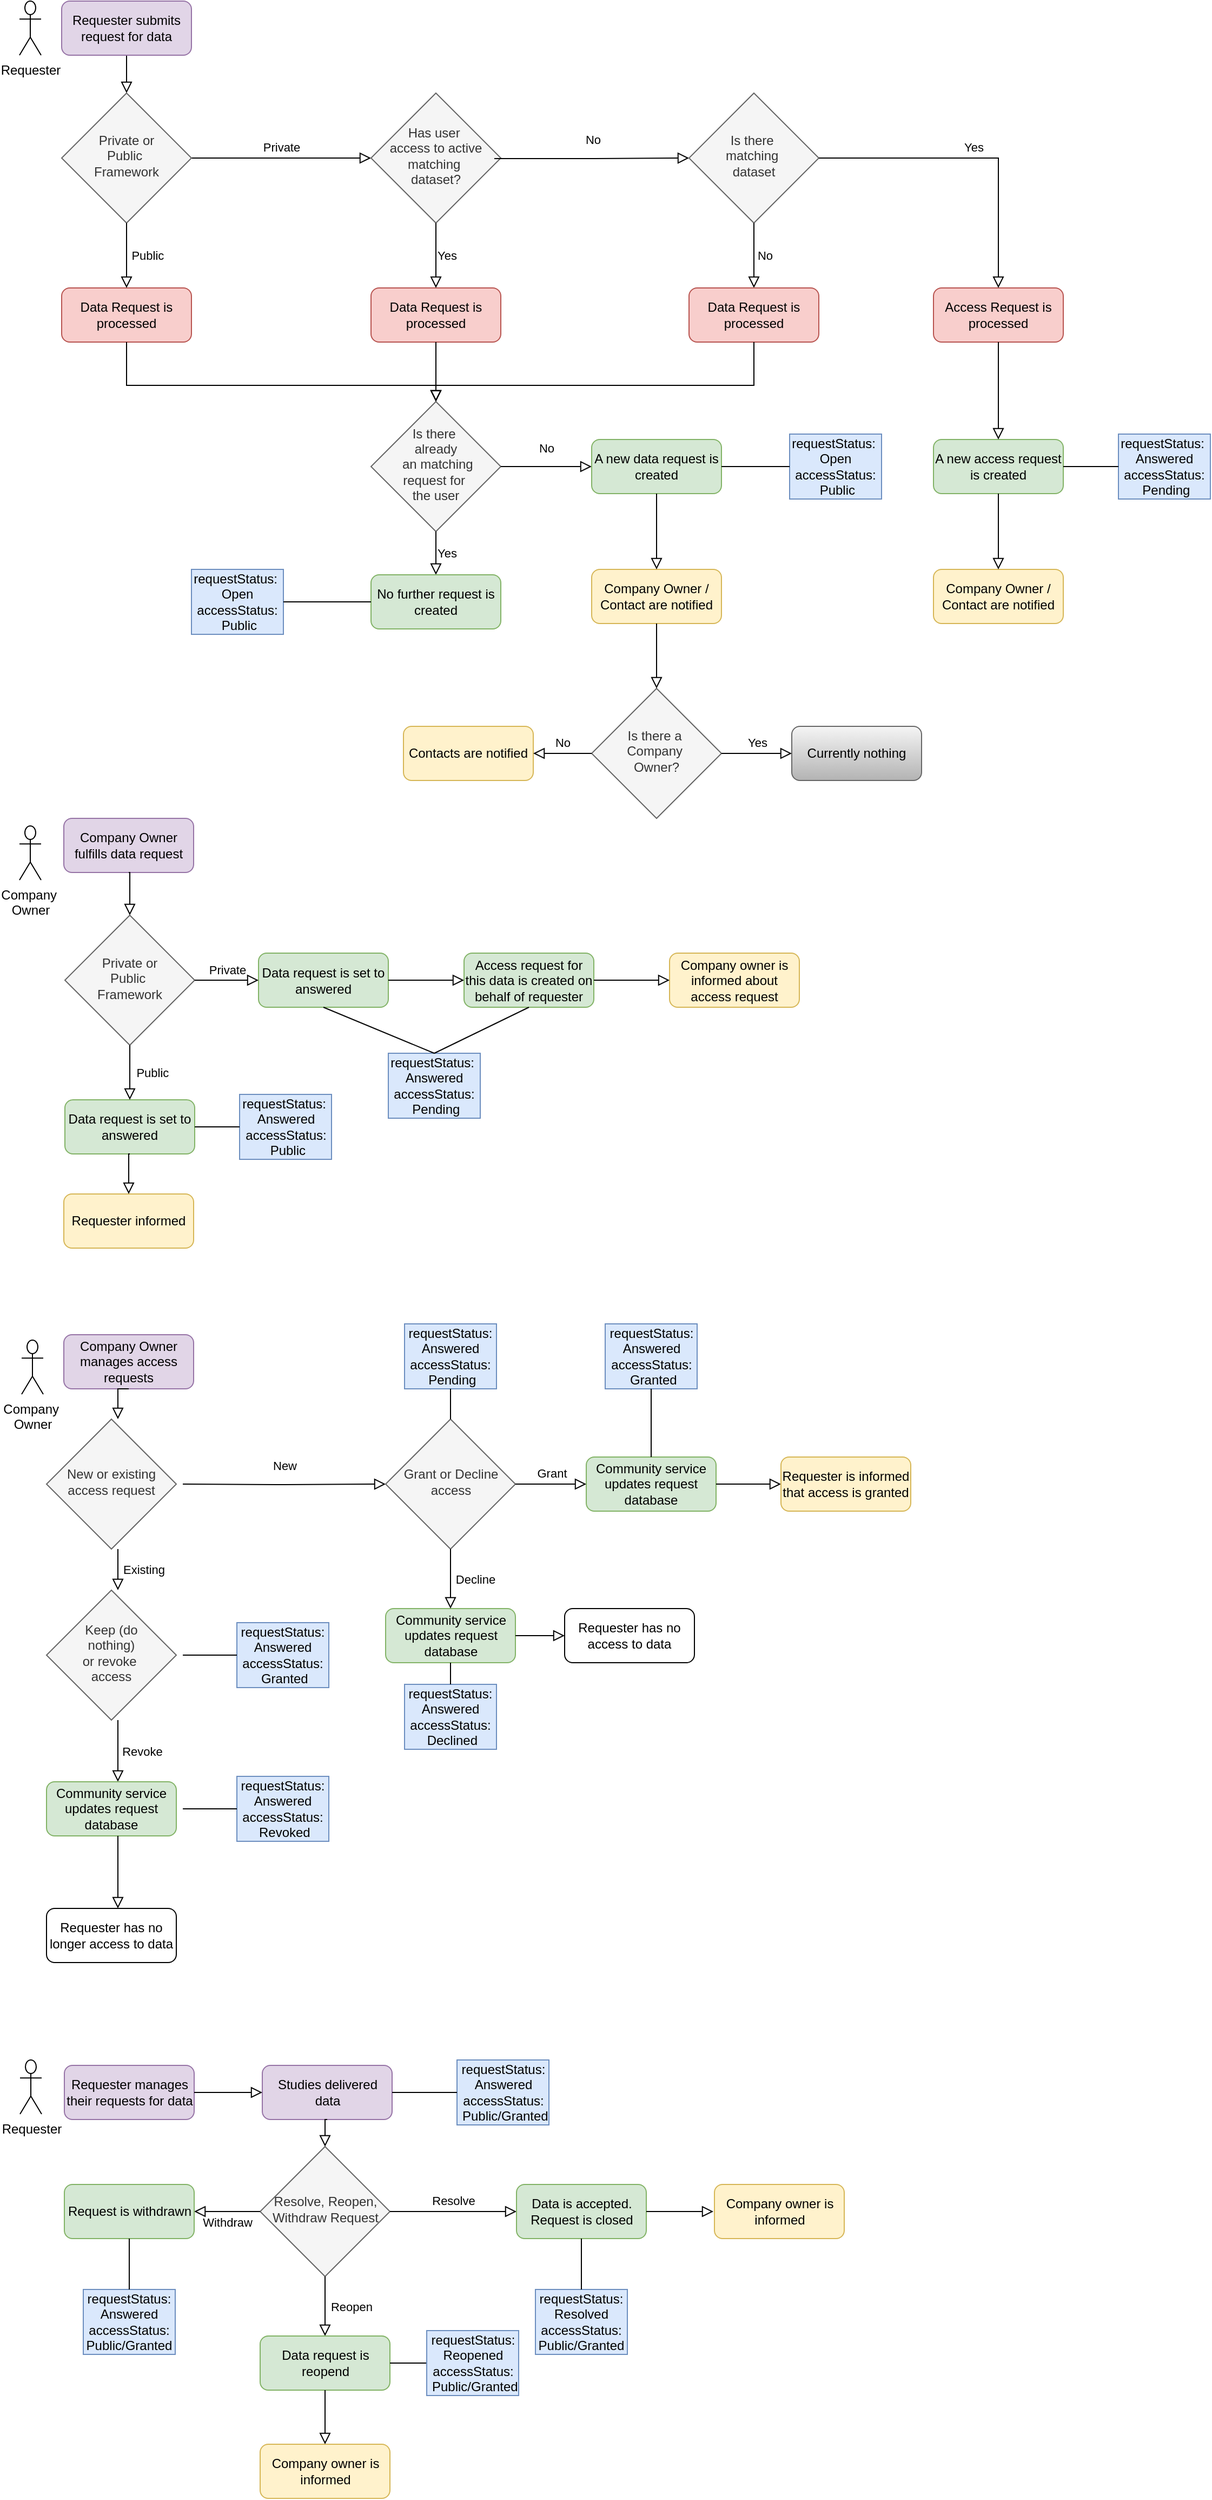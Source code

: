 <mxfile version="24.7.5">
  <diagram name="Page-1" id="csTEz5FO5PTaqLaOLQge">
    <mxGraphModel dx="1434" dy="878" grid="1" gridSize="10" guides="1" tooltips="1" connect="1" arrows="1" fold="1" page="1" pageScale="1" pageWidth="3300" pageHeight="2339" math="0" shadow="0">
      <root>
        <mxCell id="0" />
        <mxCell id="1" parent="0" />
        <mxCell id="vJwI65DWujs8xviBbyIF-1" value="Requester" style="shape=umlActor;verticalLabelPosition=bottom;verticalAlign=top;html=1;outlineConnect=0;" parent="1" vertex="1">
          <mxGeometry x="40" y="8" width="20" height="50" as="geometry" />
        </mxCell>
        <mxCell id="vJwI65DWujs8xviBbyIF-2" value="" style="rounded=0;html=1;jettySize=auto;orthogonalLoop=1;fontSize=11;endArrow=block;endFill=0;endSize=8;strokeWidth=1;shadow=0;labelBackgroundColor=none;edgeStyle=orthogonalEdgeStyle;" parent="1" source="vJwI65DWujs8xviBbyIF-3" target="vJwI65DWujs8xviBbyIF-5" edge="1">
          <mxGeometry relative="1" as="geometry" />
        </mxCell>
        <mxCell id="vJwI65DWujs8xviBbyIF-3" value="Requester submits request for data" style="rounded=1;whiteSpace=wrap;html=1;fontSize=12;glass=0;strokeWidth=1;shadow=0;fillColor=#e1d5e7;strokeColor=#9673a6;" parent="1" vertex="1">
          <mxGeometry x="79" y="8" width="120" height="50" as="geometry" />
        </mxCell>
        <mxCell id="vJwI65DWujs8xviBbyIF-4" value="Private" style="edgeStyle=orthogonalEdgeStyle;rounded=0;html=1;jettySize=auto;orthogonalLoop=1;fontSize=11;endArrow=block;endFill=0;endSize=8;strokeWidth=1;shadow=0;labelBackgroundColor=none;entryX=0;entryY=0.5;entryDx=0;entryDy=0;" parent="1" source="vJwI65DWujs8xviBbyIF-5" target="vJwI65DWujs8xviBbyIF-10" edge="1">
          <mxGeometry y="10" relative="1" as="geometry">
            <mxPoint as="offset" />
            <mxPoint x="264" y="153" as="targetPoint" />
          </mxGeometry>
        </mxCell>
        <mxCell id="vJwI65DWujs8xviBbyIF-5" value="Private or&lt;div&gt;Public&amp;nbsp;&lt;/div&gt;&lt;div&gt;Framework&lt;/div&gt;" style="rhombus;whiteSpace=wrap;html=1;shadow=0;fontFamily=Helvetica;fontSize=12;align=center;strokeWidth=1;spacing=6;spacingTop=-4;rotation=0;fillColor=#f5f5f5;fontColor=#333333;strokeColor=#666666;" parent="1" vertex="1">
          <mxGeometry x="79" y="93" width="120" height="120" as="geometry" />
        </mxCell>
        <mxCell id="vJwI65DWujs8xviBbyIF-6" value="Data Request is processed" style="rounded=1;whiteSpace=wrap;html=1;fontSize=12;glass=0;strokeWidth=1;shadow=0;fillColor=#f8cecc;strokeColor=#b85450;" parent="1" vertex="1">
          <mxGeometry x="365" y="273" width="120" height="50" as="geometry" />
        </mxCell>
        <mxCell id="vJwI65DWujs8xviBbyIF-8" value="Data Request is processed" style="rounded=1;whiteSpace=wrap;html=1;fontSize=12;glass=0;strokeWidth=1;shadow=0;fillColor=#f8cecc;strokeColor=#b85450;" parent="1" vertex="1">
          <mxGeometry x="79" y="273" width="120" height="50" as="geometry" />
        </mxCell>
        <mxCell id="vJwI65DWujs8xviBbyIF-9" value="&amp;nbsp; &amp;nbsp; &amp;nbsp; Public" style="edgeStyle=orthogonalEdgeStyle;rounded=0;html=1;jettySize=auto;orthogonalLoop=1;fontSize=11;endArrow=block;endFill=0;endSize=8;strokeWidth=1;shadow=0;labelBackgroundColor=none;exitX=0.5;exitY=1;exitDx=0;exitDy=0;entryX=0.5;entryY=0;entryDx=0;entryDy=0;" parent="1" source="vJwI65DWujs8xviBbyIF-5" target="vJwI65DWujs8xviBbyIF-8" edge="1">
          <mxGeometry y="10" relative="1" as="geometry">
            <mxPoint as="offset" />
            <mxPoint x="154" y="223" as="sourcePoint" />
            <mxPoint x="264" y="223" as="targetPoint" />
          </mxGeometry>
        </mxCell>
        <mxCell id="vJwI65DWujs8xviBbyIF-10" value="Has user&amp;nbsp;&lt;div&gt;access to active matching&amp;nbsp;&lt;/div&gt;&lt;div&gt;dataset?&lt;/div&gt;" style="rhombus;whiteSpace=wrap;html=1;shadow=0;fontFamily=Helvetica;fontSize=12;align=center;strokeWidth=1;spacing=6;spacingTop=-4;rotation=0;fillColor=#f5f5f5;fontColor=#333333;strokeColor=#666666;" parent="1" vertex="1">
          <mxGeometry x="365" y="93" width="120" height="120" as="geometry" />
        </mxCell>
        <mxCell id="vJwI65DWujs8xviBbyIF-12" value="No&lt;div&gt;&lt;br&gt;&lt;/div&gt;" style="edgeStyle=orthogonalEdgeStyle;rounded=0;html=1;jettySize=auto;orthogonalLoop=1;fontSize=11;endArrow=block;endFill=0;endSize=8;strokeWidth=1;shadow=0;labelBackgroundColor=none;entryX=0;entryY=0.5;entryDx=0;entryDy=0;exitX=0.95;exitY=0.504;exitDx=0;exitDy=0;exitPerimeter=0;" parent="1" target="vJwI65DWujs8xviBbyIF-14" edge="1" source="vJwI65DWujs8xviBbyIF-10">
          <mxGeometry y="10" relative="1" as="geometry">
            <mxPoint as="offset" />
            <mxPoint x="488" y="153" as="sourcePoint" />
            <mxPoint x="556" y="153" as="targetPoint" />
          </mxGeometry>
        </mxCell>
        <mxCell id="vJwI65DWujs8xviBbyIF-13" value="Yes" style="edgeStyle=orthogonalEdgeStyle;rounded=0;html=1;jettySize=auto;orthogonalLoop=1;fontSize=11;endArrow=block;endFill=0;endSize=8;strokeWidth=1;shadow=0;labelBackgroundColor=none;exitX=0.5;exitY=1;exitDx=0;exitDy=0;entryX=0.5;entryY=0;entryDx=0;entryDy=0;" parent="1" edge="1" target="vJwI65DWujs8xviBbyIF-6" source="vJwI65DWujs8xviBbyIF-10">
          <mxGeometry y="10" relative="1" as="geometry">
            <mxPoint as="offset" />
            <mxPoint x="427" y="193" as="sourcePoint" />
            <mxPoint x="427" y="273" as="targetPoint" />
          </mxGeometry>
        </mxCell>
        <mxCell id="vJwI65DWujs8xviBbyIF-14" value="Is there&amp;nbsp;&lt;div&gt;matching&amp;nbsp;&lt;/div&gt;&lt;div&gt;dataset&lt;/div&gt;" style="rhombus;whiteSpace=wrap;html=1;shadow=0;fontFamily=Helvetica;fontSize=12;align=center;strokeWidth=1;spacing=6;spacingTop=-4;fillColor=#f5f5f5;fontColor=#333333;strokeColor=#666666;" parent="1" vertex="1">
          <mxGeometry x="659" y="93" width="120" height="120" as="geometry" />
        </mxCell>
        <mxCell id="vJwI65DWujs8xviBbyIF-16" value="No" style="edgeStyle=orthogonalEdgeStyle;rounded=0;html=1;jettySize=auto;orthogonalLoop=1;fontSize=11;endArrow=block;endFill=0;endSize=8;strokeWidth=1;shadow=0;labelBackgroundColor=none;exitX=0.5;exitY=1;exitDx=0;exitDy=0;entryX=0.5;entryY=0;entryDx=0;entryDy=0;" parent="1" source="vJwI65DWujs8xviBbyIF-14" target="vJwI65DWujs8xviBbyIF-23" edge="1">
          <mxGeometry y="10" relative="1" as="geometry">
            <mxPoint as="offset" />
            <mxPoint x="531" y="203" as="sourcePoint" />
            <mxPoint x="721" y="253" as="targetPoint" />
            <Array as="points" />
          </mxGeometry>
        </mxCell>
        <mxCell id="vJwI65DWujs8xviBbyIF-18" value="" style="edgeStyle=orthogonalEdgeStyle;rounded=0;html=1;jettySize=auto;orthogonalLoop=1;fontSize=11;endArrow=block;endFill=0;endSize=8;strokeWidth=1;shadow=0;labelBackgroundColor=none;exitX=0.5;exitY=1;exitDx=0;exitDy=0;entryX=0.5;entryY=0;entryDx=0;entryDy=0;" parent="1" source="vJwI65DWujs8xviBbyIF-8" target="vJwI65DWujs8xviBbyIF-19" edge="1">
          <mxGeometry y="10" relative="1" as="geometry">
            <mxPoint as="offset" />
            <mxPoint x="-97" y="333" as="sourcePoint" />
            <mxPoint x="205.5" y="398" as="targetPoint" />
            <Array as="points">
              <mxPoint x="139" y="363" />
              <mxPoint x="425" y="363" />
            </Array>
          </mxGeometry>
        </mxCell>
        <mxCell id="vJwI65DWujs8xviBbyIF-19" value="Is there&amp;nbsp;&lt;div&gt;already&lt;div&gt;&amp;nbsp;an matching request for&amp;nbsp;&lt;/div&gt;&lt;div&gt;the user&lt;/div&gt;&lt;/div&gt;" style="rhombus;whiteSpace=wrap;html=1;shadow=0;fontFamily=Helvetica;fontSize=12;align=center;strokeWidth=1;spacing=6;spacingTop=-4;fillColor=#f5f5f5;fontColor=#333333;strokeColor=#666666;" parent="1" vertex="1">
          <mxGeometry x="365" y="378" width="120" height="120" as="geometry" />
        </mxCell>
        <mxCell id="vJwI65DWujs8xviBbyIF-20" value="Yes" style="edgeStyle=orthogonalEdgeStyle;rounded=0;html=1;jettySize=auto;orthogonalLoop=1;fontSize=11;endArrow=block;endFill=0;endSize=8;strokeWidth=1;shadow=0;labelBackgroundColor=none;exitX=0.5;exitY=1;exitDx=0;exitDy=0;entryX=0.5;entryY=0;entryDx=0;entryDy=0;" parent="1" edge="1" target="vJwI65DWujs8xviBbyIF-30" source="vJwI65DWujs8xviBbyIF-19">
          <mxGeometry y="10" relative="1" as="geometry">
            <mxPoint as="offset" />
            <mxPoint x="427" y="488" as="sourcePoint" />
            <mxPoint x="427" y="533" as="targetPoint" />
            <Array as="points" />
          </mxGeometry>
        </mxCell>
        <mxCell id="vJwI65DWujs8xviBbyIF-21" value="No&lt;div&gt;&lt;br&gt;&lt;/div&gt;" style="edgeStyle=orthogonalEdgeStyle;rounded=0;html=1;jettySize=auto;orthogonalLoop=1;fontSize=11;endArrow=block;endFill=0;endSize=8;strokeWidth=1;shadow=0;labelBackgroundColor=none;exitX=1;exitY=0.5;exitDx=0;exitDy=0;entryX=0;entryY=0.5;entryDx=0;entryDy=0;" parent="1" target="vJwI65DWujs8xviBbyIF-27" edge="1" source="vJwI65DWujs8xviBbyIF-19">
          <mxGeometry y="10" relative="1" as="geometry">
            <mxPoint as="offset" />
            <mxPoint x="488" y="433" as="sourcePoint" />
            <mxPoint x="546" y="433" as="targetPoint" />
            <Array as="points" />
          </mxGeometry>
        </mxCell>
        <mxCell id="vJwI65DWujs8xviBbyIF-23" value="Data Request is processed" style="rounded=1;whiteSpace=wrap;html=1;fontSize=12;glass=0;strokeWidth=1;shadow=0;fillColor=#f8cecc;strokeColor=#b85450;" parent="1" vertex="1">
          <mxGeometry x="659" y="273" width="120" height="50" as="geometry" />
        </mxCell>
        <mxCell id="vJwI65DWujs8xviBbyIF-24" value="" style="edgeStyle=orthogonalEdgeStyle;rounded=0;html=1;jettySize=auto;orthogonalLoop=1;fontSize=11;endArrow=block;endFill=0;endSize=8;strokeWidth=1;shadow=0;labelBackgroundColor=none;entryX=0.5;entryY=0;entryDx=0;entryDy=0;exitX=0.5;exitY=1;exitDx=0;exitDy=0;" parent="1" source="vJwI65DWujs8xviBbyIF-6" target="vJwI65DWujs8xviBbyIF-19" edge="1">
          <mxGeometry y="10" relative="1" as="geometry">
            <mxPoint as="offset" />
            <mxPoint x="539" y="275.5" as="sourcePoint" />
            <mxPoint x="539" y="330.5" as="targetPoint" />
            <Array as="points">
              <mxPoint x="425" y="323" />
              <mxPoint x="425" y="323" />
            </Array>
          </mxGeometry>
        </mxCell>
        <mxCell id="vJwI65DWujs8xviBbyIF-25" value="" style="edgeStyle=orthogonalEdgeStyle;rounded=0;html=1;jettySize=auto;orthogonalLoop=1;fontSize=11;endArrow=block;endFill=0;endSize=8;strokeWidth=1;shadow=0;labelBackgroundColor=none;entryX=0.5;entryY=0;entryDx=0;entryDy=0;exitX=0.5;exitY=1;exitDx=0;exitDy=0;" parent="1" source="vJwI65DWujs8xviBbyIF-23" target="vJwI65DWujs8xviBbyIF-19" edge="1">
          <mxGeometry y="10" relative="1" as="geometry">
            <mxPoint as="offset" />
            <mxPoint x="658" y="323" as="sourcePoint" />
            <mxPoint x="469" y="388" as="targetPoint" />
            <Array as="points">
              <mxPoint x="719" y="363" />
              <mxPoint x="425" y="363" />
            </Array>
          </mxGeometry>
        </mxCell>
        <mxCell id="vJwI65DWujs8xviBbyIF-26" value="Access Request is processed" style="rounded=1;whiteSpace=wrap;html=1;fontSize=12;glass=0;strokeWidth=1;shadow=0;fillColor=#f8cecc;strokeColor=#b85450;" parent="1" vertex="1">
          <mxGeometry x="885" y="273" width="120" height="50" as="geometry" />
        </mxCell>
        <mxCell id="vJwI65DWujs8xviBbyIF-27" value="A new data request is created" style="rounded=1;whiteSpace=wrap;html=1;fontSize=12;glass=0;strokeWidth=1;shadow=0;fillColor=#d5e8d4;strokeColor=#82b366;" parent="1" vertex="1">
          <mxGeometry x="569" y="413" width="120" height="50" as="geometry" />
        </mxCell>
        <mxCell id="vJwI65DWujs8xviBbyIF-28" value="A new access request is created" style="rounded=1;whiteSpace=wrap;html=1;fontSize=12;glass=0;strokeWidth=1;shadow=0;fillColor=#d5e8d4;strokeColor=#82b366;" parent="1" vertex="1">
          <mxGeometry x="885" y="413" width="120" height="50" as="geometry" />
        </mxCell>
        <mxCell id="vJwI65DWujs8xviBbyIF-29" value="" style="edgeStyle=orthogonalEdgeStyle;rounded=0;html=1;jettySize=auto;orthogonalLoop=1;fontSize=11;endArrow=block;endFill=0;endSize=8;strokeWidth=1;shadow=0;labelBackgroundColor=none;exitX=0.5;exitY=1;exitDx=0;exitDy=0;entryX=0.5;entryY=0;entryDx=0;entryDy=0;" parent="1" source="vJwI65DWujs8xviBbyIF-26" target="vJwI65DWujs8xviBbyIF-28" edge="1">
          <mxGeometry y="10" relative="1" as="geometry">
            <mxPoint as="offset" />
            <mxPoint x="854" y="323" as="sourcePoint" />
            <mxPoint x="854" y="413" as="targetPoint" />
            <Array as="points" />
          </mxGeometry>
        </mxCell>
        <mxCell id="vJwI65DWujs8xviBbyIF-30" value="No further request is created" style="rounded=1;whiteSpace=wrap;html=1;fontSize=12;glass=0;strokeWidth=1;shadow=0;fillColor=#d5e8d4;strokeColor=#82b366;" parent="1" vertex="1">
          <mxGeometry x="365" y="538" width="120" height="50" as="geometry" />
        </mxCell>
        <mxCell id="vJwI65DWujs8xviBbyIF-34" value="Company Owner / Contact are notified" style="rounded=1;whiteSpace=wrap;html=1;fontSize=12;glass=0;strokeWidth=1;shadow=0;fillColor=#fff2cc;strokeColor=#d6b656;" parent="1" vertex="1">
          <mxGeometry x="569" y="533" width="120" height="50" as="geometry" />
        </mxCell>
        <mxCell id="vJwI65DWujs8xviBbyIF-35" value="" style="edgeStyle=orthogonalEdgeStyle;rounded=0;html=1;jettySize=auto;orthogonalLoop=1;fontSize=11;endArrow=block;endFill=0;endSize=8;strokeWidth=1;shadow=0;labelBackgroundColor=none;exitX=0.5;exitY=1;exitDx=0;exitDy=0;entryX=0.5;entryY=0;entryDx=0;entryDy=0;" parent="1" source="vJwI65DWujs8xviBbyIF-27" target="vJwI65DWujs8xviBbyIF-34" edge="1">
          <mxGeometry y="10" relative="1" as="geometry">
            <mxPoint as="offset" />
            <mxPoint x="811" y="473" as="sourcePoint" />
            <mxPoint x="811" y="573" as="targetPoint" />
            <Array as="points" />
          </mxGeometry>
        </mxCell>
        <mxCell id="vJwI65DWujs8xviBbyIF-36" value="Company Owner / Contact are notified" style="rounded=1;whiteSpace=wrap;html=1;fontSize=12;glass=0;strokeWidth=1;shadow=0;fillColor=#fff2cc;strokeColor=#d6b656;" parent="1" vertex="1">
          <mxGeometry x="885" y="533" width="120" height="50" as="geometry" />
        </mxCell>
        <mxCell id="vJwI65DWujs8xviBbyIF-38" value="" style="edgeStyle=orthogonalEdgeStyle;rounded=0;html=1;jettySize=auto;orthogonalLoop=1;fontSize=11;endArrow=block;endFill=0;endSize=8;strokeWidth=1;shadow=0;labelBackgroundColor=none;exitX=0.5;exitY=1;exitDx=0;exitDy=0;entryX=0.5;entryY=0;entryDx=0;entryDy=0;" parent="1" source="vJwI65DWujs8xviBbyIF-28" target="vJwI65DWujs8xviBbyIF-36" edge="1">
          <mxGeometry y="10" relative="1" as="geometry">
            <mxPoint as="offset" />
            <mxPoint x="854" y="463" as="sourcePoint" />
            <mxPoint x="854" y="533" as="targetPoint" />
            <Array as="points" />
          </mxGeometry>
        </mxCell>
        <mxCell id="vJwI65DWujs8xviBbyIF-39" value="Company Owner fulfills data request" style="rounded=1;whiteSpace=wrap;html=1;fontSize=12;glass=0;strokeWidth=1;shadow=0;fillColor=#e1d5e7;strokeColor=#9673a6;" parent="1" vertex="1">
          <mxGeometry x="81" y="763" width="120" height="50" as="geometry" />
        </mxCell>
        <mxCell id="vJwI65DWujs8xviBbyIF-45" value="Data request is set to answered" style="rounded=1;whiteSpace=wrap;html=1;fontSize=12;glass=0;strokeWidth=1;shadow=0;fillColor=#d5e8d4;strokeColor=#82b366;" parent="1" vertex="1">
          <mxGeometry x="82" y="1023" width="120" height="50" as="geometry" />
        </mxCell>
        <mxCell id="vJwI65DWujs8xviBbyIF-47" value="Private or&lt;div&gt;Public&amp;nbsp;&lt;/div&gt;&lt;div&gt;Framework&lt;/div&gt;" style="rhombus;whiteSpace=wrap;html=1;shadow=0;fontFamily=Helvetica;fontSize=12;align=center;strokeWidth=1;spacing=6;spacingTop=-4;fillColor=#f5f5f5;fontColor=#333333;strokeColor=#666666;" parent="1" vertex="1">
          <mxGeometry x="82" y="852.5" width="120" height="120" as="geometry" />
        </mxCell>
        <mxCell id="vJwI65DWujs8xviBbyIF-48" value="&amp;nbsp; &amp;nbsp; &amp;nbsp; &amp;nbsp;Public" style="edgeStyle=orthogonalEdgeStyle;rounded=0;html=1;jettySize=auto;orthogonalLoop=1;fontSize=11;endArrow=block;endFill=0;endSize=8;strokeWidth=1;shadow=0;labelBackgroundColor=none;exitX=0.5;exitY=1;exitDx=0;exitDy=0;" parent="1" source="vJwI65DWujs8xviBbyIF-47" target="vJwI65DWujs8xviBbyIF-45" edge="1">
          <mxGeometry y="10" relative="1" as="geometry">
            <mxPoint as="offset" />
            <mxPoint x="235" y="970" as="sourcePoint" />
            <mxPoint x="235" y="1050" as="targetPoint" />
          </mxGeometry>
        </mxCell>
        <mxCell id="vJwI65DWujs8xviBbyIF-49" value="Data request is set to answered" style="rounded=1;whiteSpace=wrap;html=1;fontSize=12;glass=0;strokeWidth=1;shadow=0;fillColor=#d5e8d4;strokeColor=#82b366;" parent="1" vertex="1">
          <mxGeometry x="261" y="887.5" width="120" height="50" as="geometry" />
        </mxCell>
        <mxCell id="vJwI65DWujs8xviBbyIF-50" value="Private" style="edgeStyle=orthogonalEdgeStyle;rounded=0;html=1;jettySize=auto;orthogonalLoop=1;fontSize=11;endArrow=block;endFill=0;endSize=8;strokeWidth=1;shadow=0;labelBackgroundColor=none;entryX=0;entryY=0.5;entryDx=0;entryDy=0;exitX=1;exitY=0.5;exitDx=0;exitDy=0;" parent="1" source="vJwI65DWujs8xviBbyIF-47" target="vJwI65DWujs8xviBbyIF-49" edge="1">
          <mxGeometry y="10" relative="1" as="geometry">
            <mxPoint as="offset" />
            <mxPoint x="235" y="850" as="sourcePoint" />
            <mxPoint x="345" y="850" as="targetPoint" />
          </mxGeometry>
        </mxCell>
        <mxCell id="vJwI65DWujs8xviBbyIF-51" value="Access request for this data is created on behalf of requester" style="rounded=1;whiteSpace=wrap;html=1;fontSize=12;glass=0;strokeWidth=1;shadow=0;fillColor=#d5e8d4;strokeColor=#82b366;" parent="1" vertex="1">
          <mxGeometry x="451" y="887.5" width="120" height="50" as="geometry" />
        </mxCell>
        <mxCell id="vJwI65DWujs8xviBbyIF-52" value="" style="edgeStyle=orthogonalEdgeStyle;rounded=0;html=1;jettySize=auto;orthogonalLoop=1;fontSize=11;endArrow=block;endFill=0;endSize=8;strokeWidth=1;shadow=0;labelBackgroundColor=none;exitX=1;exitY=0.5;exitDx=0;exitDy=0;entryX=0;entryY=0.5;entryDx=0;entryDy=0;" parent="1" source="vJwI65DWujs8xviBbyIF-49" target="vJwI65DWujs8xviBbyIF-51" edge="1">
          <mxGeometry y="10" relative="1" as="geometry">
            <mxPoint as="offset" />
            <mxPoint x="435" y="950" as="sourcePoint" />
            <mxPoint x="435" y="1030" as="targetPoint" />
            <Array as="points" />
          </mxGeometry>
        </mxCell>
        <mxCell id="vJwI65DWujs8xviBbyIF-56" value="Company&amp;nbsp;&lt;div&gt;Owner&lt;/div&gt;" style="shape=umlActor;verticalLabelPosition=bottom;verticalAlign=top;html=1;outlineConnect=0;" parent="1" vertex="1">
          <mxGeometry x="42" y="1245" width="20" height="50" as="geometry" />
        </mxCell>
        <mxCell id="vJwI65DWujs8xviBbyIF-58" value="Company Owner manages access requests" style="rounded=1;whiteSpace=wrap;html=1;fontSize=12;glass=0;strokeWidth=1;shadow=0;fillColor=#e1d5e7;strokeColor=#9673a6;" parent="1" vertex="1">
          <mxGeometry x="81" y="1240" width="120" height="50" as="geometry" />
        </mxCell>
        <mxCell id="vJwI65DWujs8xviBbyIF-60" value="New or existing access request" style="rhombus;whiteSpace=wrap;html=1;shadow=0;fontFamily=Helvetica;fontSize=12;align=center;strokeWidth=1;spacing=6;spacingTop=-4;fillColor=#f5f5f5;fontColor=#333333;strokeColor=#666666;" parent="1" vertex="1">
          <mxGeometry x="65" y="1318" width="120" height="120" as="geometry" />
        </mxCell>
        <mxCell id="vJwI65DWujs8xviBbyIF-64" value="New&lt;div&gt;&lt;br&gt;&lt;/div&gt;" style="edgeStyle=orthogonalEdgeStyle;rounded=0;html=1;jettySize=auto;orthogonalLoop=1;fontSize=11;endArrow=block;endFill=0;endSize=8;strokeWidth=1;shadow=0;labelBackgroundColor=none;exitX=1;exitY=0.5;exitDx=0;exitDy=0;entryX=0;entryY=0.5;entryDx=0;entryDy=0;" parent="1" target="vJwI65DWujs8xviBbyIF-72" edge="1">
          <mxGeometry y="10" relative="1" as="geometry">
            <mxPoint as="offset" />
            <mxPoint x="191" y="1378" as="sourcePoint" />
            <mxPoint x="258" y="1375" as="targetPoint" />
          </mxGeometry>
        </mxCell>
        <mxCell id="vJwI65DWujs8xviBbyIF-65" value="&amp;nbsp; &amp;nbsp; &amp;nbsp; &amp;nbsp; &amp;nbsp;Existing" style="edgeStyle=orthogonalEdgeStyle;rounded=0;html=1;jettySize=auto;orthogonalLoop=1;fontSize=11;endArrow=block;endFill=0;endSize=8;strokeWidth=1;shadow=0;labelBackgroundColor=none;entryX=0.5;entryY=0;entryDx=0;entryDy=0;exitX=0.5;exitY=1;exitDx=0;exitDy=0;" parent="1" edge="1">
          <mxGeometry y="10" relative="1" as="geometry">
            <mxPoint as="offset" />
            <mxPoint x="131" y="1438" as="sourcePoint" />
            <mxPoint x="131" y="1476" as="targetPoint" />
          </mxGeometry>
        </mxCell>
        <mxCell id="vJwI65DWujs8xviBbyIF-66" value="Keep (do&lt;div&gt;&amp;nbsp;nothing)&amp;nbsp;&lt;div&gt;or revoke&amp;nbsp;&lt;/div&gt;&lt;div&gt;access&lt;/div&gt;&lt;/div&gt;" style="rhombus;whiteSpace=wrap;html=1;shadow=0;fontFamily=Helvetica;fontSize=12;align=center;strokeWidth=1;spacing=6;spacingTop=-4;fillColor=#f5f5f5;fontColor=#333333;strokeColor=#666666;" parent="1" vertex="1">
          <mxGeometry x="65" y="1476" width="120" height="120" as="geometry" />
        </mxCell>
        <mxCell id="vJwI65DWujs8xviBbyIF-67" value="&lt;div&gt;&amp;nbsp; &amp;nbsp; &amp;nbsp; &amp;nbsp; Revoke&lt;/div&gt;" style="edgeStyle=orthogonalEdgeStyle;rounded=0;html=1;jettySize=auto;orthogonalLoop=1;fontSize=11;endArrow=block;endFill=0;endSize=8;strokeWidth=1;shadow=0;labelBackgroundColor=none;exitX=0.5;exitY=1;exitDx=0;exitDy=0;entryX=0.5;entryY=0;entryDx=0;entryDy=0;" parent="1" edge="1">
          <mxGeometry y="10" relative="1" as="geometry">
            <mxPoint as="offset" />
            <mxPoint x="131" y="1596" as="sourcePoint" />
            <mxPoint x="131" y="1653" as="targetPoint" />
          </mxGeometry>
        </mxCell>
        <mxCell id="vJwI65DWujs8xviBbyIF-68" value="Community service updates request database" style="rounded=1;whiteSpace=wrap;html=1;fontSize=12;glass=0;strokeWidth=1;shadow=0;fillColor=#d5e8d4;strokeColor=#82b366;" parent="1" vertex="1">
          <mxGeometry x="65" y="1653" width="120" height="50" as="geometry" />
        </mxCell>
        <mxCell id="vJwI65DWujs8xviBbyIF-69" value="Requester has no longer access to data" style="rounded=1;whiteSpace=wrap;html=1;fontSize=12;glass=0;strokeWidth=1;shadow=0;" parent="1" vertex="1">
          <mxGeometry x="65" y="1770" width="120" height="50" as="geometry" />
        </mxCell>
        <mxCell id="vJwI65DWujs8xviBbyIF-70" value="" style="edgeStyle=orthogonalEdgeStyle;rounded=0;html=1;jettySize=auto;orthogonalLoop=1;fontSize=11;endArrow=block;endFill=0;endSize=8;strokeWidth=1;shadow=0;labelBackgroundColor=none;exitX=0.5;exitY=1;exitDx=0;exitDy=0;entryX=0.5;entryY=0;entryDx=0;entryDy=0;" parent="1" edge="1">
          <mxGeometry y="10" relative="1" as="geometry">
            <mxPoint as="offset" />
            <mxPoint x="131" y="1703" as="sourcePoint" />
            <mxPoint x="131" y="1770" as="targetPoint" />
          </mxGeometry>
        </mxCell>
        <mxCell id="vJwI65DWujs8xviBbyIF-72" value="Grant or Decline access" style="rhombus;whiteSpace=wrap;html=1;shadow=0;fontFamily=Helvetica;fontSize=12;align=center;strokeWidth=1;spacing=6;spacingTop=-4;fillColor=#f5f5f5;fontColor=#333333;strokeColor=#666666;" parent="1" vertex="1">
          <mxGeometry x="378.5" y="1318" width="120" height="120" as="geometry" />
        </mxCell>
        <mxCell id="vJwI65DWujs8xviBbyIF-74" value="Community service updates request database" style="rounded=1;whiteSpace=wrap;html=1;fontSize=12;glass=0;strokeWidth=1;shadow=0;fillColor=#d5e8d4;strokeColor=#82b366;" parent="1" vertex="1">
          <mxGeometry x="378.5" y="1493" width="120" height="50" as="geometry" />
        </mxCell>
        <mxCell id="vJwI65DWujs8xviBbyIF-75" value="Community service updates request database" style="rounded=1;whiteSpace=wrap;html=1;fontSize=12;glass=0;strokeWidth=1;shadow=0;fillColor=#d5e8d4;strokeColor=#82b366;" parent="1" vertex="1">
          <mxGeometry x="564" y="1353" width="120" height="50" as="geometry" />
        </mxCell>
        <mxCell id="vJwI65DWujs8xviBbyIF-76" value="&lt;div&gt;Grant&lt;/div&gt;" style="edgeStyle=orthogonalEdgeStyle;rounded=0;html=1;jettySize=auto;orthogonalLoop=1;fontSize=11;endArrow=block;endFill=0;endSize=8;strokeWidth=1;shadow=0;labelBackgroundColor=none;exitX=1;exitY=0.5;exitDx=0;exitDy=0;entryX=0;entryY=0.5;entryDx=0;entryDy=0;" parent="1" source="vJwI65DWujs8xviBbyIF-72" target="vJwI65DWujs8xviBbyIF-75" edge="1">
          <mxGeometry y="10" relative="1" as="geometry">
            <mxPoint as="offset" />
            <mxPoint x="501" y="1414" as="sourcePoint" />
            <mxPoint x="571" y="1414" as="targetPoint" />
          </mxGeometry>
        </mxCell>
        <mxCell id="vJwI65DWujs8xviBbyIF-77" value="" style="edgeStyle=orthogonalEdgeStyle;rounded=0;html=1;jettySize=auto;orthogonalLoop=1;fontSize=11;endArrow=block;endFill=0;endSize=8;strokeWidth=1;shadow=0;labelBackgroundColor=none;exitX=1;exitY=0.5;exitDx=0;exitDy=0;entryX=0;entryY=0.5;entryDx=0;entryDy=0;" parent="1" source="vJwI65DWujs8xviBbyIF-75" target="vJwI65DWujs8xviBbyIF-78" edge="1">
          <mxGeometry y="10" relative="1" as="geometry">
            <mxPoint as="offset" />
            <mxPoint x="691" y="1435" as="sourcePoint" />
            <mxPoint x="731" y="1375" as="targetPoint" />
          </mxGeometry>
        </mxCell>
        <mxCell id="vJwI65DWujs8xviBbyIF-78" value="Requester is informed that access is granted" style="rounded=1;whiteSpace=wrap;html=1;fontSize=12;glass=0;strokeWidth=1;shadow=0;fillColor=#fff2cc;strokeColor=#d6b656;" parent="1" vertex="1">
          <mxGeometry x="744" y="1353" width="120" height="50" as="geometry" />
        </mxCell>
        <mxCell id="vJwI65DWujs8xviBbyIF-80" value="&lt;div&gt;&amp;nbsp; &amp;nbsp; &amp;nbsp; &amp;nbsp; Decline&lt;/div&gt;" style="edgeStyle=orthogonalEdgeStyle;rounded=0;html=1;jettySize=auto;orthogonalLoop=1;fontSize=11;endArrow=block;endFill=0;endSize=8;strokeWidth=1;shadow=0;labelBackgroundColor=none;exitX=0.5;exitY=1;exitDx=0;exitDy=0;entryX=0.5;entryY=0;entryDx=0;entryDy=0;" parent="1" source="vJwI65DWujs8xviBbyIF-72" target="vJwI65DWujs8xviBbyIF-74" edge="1">
          <mxGeometry y="10" relative="1" as="geometry">
            <mxPoint as="offset" />
            <mxPoint x="446" y="1455" as="sourcePoint" />
            <mxPoint x="516" y="1455" as="targetPoint" />
          </mxGeometry>
        </mxCell>
        <mxCell id="vJwI65DWujs8xviBbyIF-81" value="Requester has no access to data" style="rounded=1;whiteSpace=wrap;html=1;fontSize=12;glass=0;strokeWidth=1;shadow=0;" parent="1" vertex="1">
          <mxGeometry x="544" y="1493" width="120" height="50" as="geometry" />
        </mxCell>
        <mxCell id="vJwI65DWujs8xviBbyIF-82" value="" style="edgeStyle=orthogonalEdgeStyle;rounded=0;html=1;jettySize=auto;orthogonalLoop=1;fontSize=11;endArrow=block;endFill=0;endSize=8;strokeWidth=1;shadow=0;labelBackgroundColor=none;exitX=1;exitY=0.5;exitDx=0;exitDy=0;entryX=0;entryY=0.5;entryDx=0;entryDy=0;" parent="1" source="vJwI65DWujs8xviBbyIF-74" target="vJwI65DWujs8xviBbyIF-81" edge="1">
          <mxGeometry y="10" relative="1" as="geometry">
            <mxPoint as="offset" />
            <mxPoint x="501" y="1465" as="sourcePoint" />
            <mxPoint x="561" y="1465" as="targetPoint" />
          </mxGeometry>
        </mxCell>
        <mxCell id="vJwI65DWujs8xviBbyIF-85" value="Requester" style="shape=umlActor;verticalLabelPosition=bottom;verticalAlign=top;html=1;outlineConnect=0;" parent="1" vertex="1">
          <mxGeometry x="40.5" y="1910" width="20" height="50" as="geometry" />
        </mxCell>
        <mxCell id="vJwI65DWujs8xviBbyIF-86" value="Requester manages their requests for data" style="rounded=1;whiteSpace=wrap;html=1;fontSize=12;glass=0;strokeWidth=1;shadow=0;fillColor=#e1d5e7;strokeColor=#9673a6;" parent="1" vertex="1">
          <mxGeometry x="81.5" y="1915" width="120" height="50" as="geometry" />
        </mxCell>
        <mxCell id="vJwI65DWujs8xviBbyIF-87" value="Studies delivered data" style="rounded=1;whiteSpace=wrap;html=1;fontSize=12;glass=0;strokeWidth=1;shadow=0;fillColor=#e1d5e7;strokeColor=#9673a6;" parent="1" vertex="1">
          <mxGeometry x="264.5" y="1915" width="120" height="50" as="geometry" />
        </mxCell>
        <mxCell id="vJwI65DWujs8xviBbyIF-88" value="" style="edgeStyle=orthogonalEdgeStyle;rounded=0;html=1;jettySize=auto;orthogonalLoop=1;fontSize=11;endArrow=block;endFill=0;endSize=8;strokeWidth=1;shadow=0;labelBackgroundColor=none;exitX=1;exitY=0.5;exitDx=0;exitDy=0;entryX=0;entryY=0.5;entryDx=0;entryDy=0;" parent="1" source="vJwI65DWujs8xviBbyIF-86" target="vJwI65DWujs8xviBbyIF-87" edge="1">
          <mxGeometry y="10" relative="1" as="geometry">
            <mxPoint as="offset" />
            <mxPoint x="270.5" y="1980" as="sourcePoint" />
            <mxPoint x="270.5" y="2030" as="targetPoint" />
            <Array as="points" />
          </mxGeometry>
        </mxCell>
        <mxCell id="vJwI65DWujs8xviBbyIF-89" value="Resolve, Reopen, Withdraw Request" style="rhombus;whiteSpace=wrap;html=1;shadow=0;fontFamily=Helvetica;fontSize=12;align=center;strokeWidth=1;spacing=6;spacingTop=-4;fillColor=#f5f5f5;fontColor=#333333;strokeColor=#666666;" parent="1" vertex="1">
          <mxGeometry x="262.5" y="1990" width="120" height="120" as="geometry" />
        </mxCell>
        <mxCell id="vJwI65DWujs8xviBbyIF-90" value="" style="edgeStyle=orthogonalEdgeStyle;rounded=0;html=1;jettySize=auto;orthogonalLoop=1;fontSize=11;endArrow=block;endFill=0;endSize=8;strokeWidth=1;shadow=0;labelBackgroundColor=none;exitX=0.5;exitY=1;exitDx=0;exitDy=0;entryX=0.5;entryY=0;entryDx=0;entryDy=0;" parent="1" source="vJwI65DWujs8xviBbyIF-87" target="vJwI65DWujs8xviBbyIF-89" edge="1">
          <mxGeometry y="10" relative="1" as="geometry">
            <mxPoint as="offset" />
            <mxPoint x="242.5" y="2080" as="sourcePoint" />
            <mxPoint x="242.5" y="2135" as="targetPoint" />
            <Array as="points" />
          </mxGeometry>
        </mxCell>
        <mxCell id="vJwI65DWujs8xviBbyIF-92" value="&lt;div&gt;Resolve&lt;/div&gt;" style="edgeStyle=orthogonalEdgeStyle;rounded=0;html=1;jettySize=auto;orthogonalLoop=1;fontSize=11;endArrow=block;endFill=0;endSize=8;strokeWidth=1;shadow=0;labelBackgroundColor=none;exitX=1;exitY=0.5;exitDx=0;exitDy=0;entryX=0;entryY=0.5;entryDx=0;entryDy=0;" parent="1" source="vJwI65DWujs8xviBbyIF-89" target="vJwI65DWujs8xviBbyIF-93" edge="1">
          <mxGeometry y="10" relative="1" as="geometry">
            <mxPoint as="offset" />
            <mxPoint x="551.5" y="2040" as="sourcePoint" />
            <mxPoint x="472.5" y="2050" as="targetPoint" />
          </mxGeometry>
        </mxCell>
        <mxCell id="vJwI65DWujs8xviBbyIF-93" value="Data is accepted. Request is closed" style="rounded=1;whiteSpace=wrap;html=1;fontSize=12;glass=0;strokeWidth=1;shadow=0;fillColor=#d5e8d4;strokeColor=#82b366;" parent="1" vertex="1">
          <mxGeometry x="499.5" y="2025" width="120" height="50" as="geometry" />
        </mxCell>
        <mxCell id="vJwI65DWujs8xviBbyIF-94" value="&lt;div&gt;Withdraw&lt;/div&gt;" style="edgeStyle=orthogonalEdgeStyle;rounded=0;html=1;jettySize=auto;orthogonalLoop=1;fontSize=11;endArrow=block;endFill=0;endSize=8;strokeWidth=1;shadow=0;labelBackgroundColor=none;exitX=0;exitY=0.5;exitDx=0;exitDy=0;entryX=1;entryY=0.5;entryDx=0;entryDy=0;" parent="1" source="vJwI65DWujs8xviBbyIF-89" target="vJwI65DWujs8xviBbyIF-95" edge="1">
          <mxGeometry y="10" relative="1" as="geometry">
            <mxPoint as="offset" />
            <mxPoint x="150.5" y="2120" as="sourcePoint" />
            <mxPoint x="220.5" y="2120" as="targetPoint" />
          </mxGeometry>
        </mxCell>
        <mxCell id="vJwI65DWujs8xviBbyIF-95" value="Request is withdrawn" style="rounded=1;whiteSpace=wrap;html=1;fontSize=12;glass=0;strokeWidth=1;shadow=0;fillColor=#d5e8d4;strokeColor=#82b366;" parent="1" vertex="1">
          <mxGeometry x="81.5" y="2025" width="120" height="50" as="geometry" />
        </mxCell>
        <mxCell id="vJwI65DWujs8xviBbyIF-96" value="&lt;div&gt;&amp;nbsp; &amp;nbsp; &amp;nbsp; &amp;nbsp; &amp;nbsp;Reopen&lt;/div&gt;" style="edgeStyle=orthogonalEdgeStyle;rounded=0;html=1;jettySize=auto;orthogonalLoop=1;fontSize=11;endArrow=block;endFill=0;endSize=8;strokeWidth=1;shadow=0;labelBackgroundColor=none;exitX=0.5;exitY=1;exitDx=0;exitDy=0;entryX=0.5;entryY=0;entryDx=0;entryDy=0;" parent="1" source="vJwI65DWujs8xviBbyIF-89" target="vJwI65DWujs8xviBbyIF-97" edge="1">
          <mxGeometry y="10" relative="1" as="geometry">
            <mxPoint as="offset" />
            <mxPoint x="352.5" y="2140" as="sourcePoint" />
            <mxPoint x="332.5" y="2150" as="targetPoint" />
          </mxGeometry>
        </mxCell>
        <mxCell id="vJwI65DWujs8xviBbyIF-97" value="Data request is reopend" style="rounded=1;whiteSpace=wrap;html=1;fontSize=12;glass=0;strokeWidth=1;shadow=0;fillColor=#d5e8d4;strokeColor=#82b366;" parent="1" vertex="1">
          <mxGeometry x="262.5" y="2165" width="120" height="50" as="geometry" />
        </mxCell>
        <mxCell id="vJwI65DWujs8xviBbyIF-98" value="Company owner is informed" style="rounded=1;whiteSpace=wrap;html=1;fontSize=12;glass=0;strokeWidth=1;shadow=0;fillColor=#fff2cc;strokeColor=#d6b656;" parent="1" vertex="1">
          <mxGeometry x="682.5" y="2025" width="120" height="50" as="geometry" />
        </mxCell>
        <mxCell id="vJwI65DWujs8xviBbyIF-99" value="" style="edgeStyle=orthogonalEdgeStyle;rounded=0;html=1;jettySize=auto;orthogonalLoop=1;fontSize=11;endArrow=block;endFill=0;endSize=8;strokeWidth=1;shadow=0;labelBackgroundColor=none;exitX=1;exitY=0.5;exitDx=0;exitDy=0;entryX=0;entryY=0.5;entryDx=0;entryDy=0;" parent="1" source="vJwI65DWujs8xviBbyIF-93" edge="1">
          <mxGeometry y="10" relative="1" as="geometry">
            <mxPoint as="offset" />
            <mxPoint x="639.5" y="2000" as="sourcePoint" />
            <mxPoint x="681.5" y="2050" as="targetPoint" />
          </mxGeometry>
        </mxCell>
        <mxCell id="vJwI65DWujs8xviBbyIF-100" value="Company owner is informed" style="rounded=1;whiteSpace=wrap;html=1;fontSize=12;glass=0;strokeWidth=1;shadow=0;fillColor=#fff2cc;strokeColor=#d6b656;" parent="1" vertex="1">
          <mxGeometry x="262.5" y="2265" width="120" height="50" as="geometry" />
        </mxCell>
        <mxCell id="vJwI65DWujs8xviBbyIF-101" value="" style="edgeStyle=orthogonalEdgeStyle;rounded=0;html=1;jettySize=auto;orthogonalLoop=1;fontSize=11;endArrow=block;endFill=0;endSize=8;strokeWidth=1;shadow=0;labelBackgroundColor=none;exitX=0.5;exitY=1;exitDx=0;exitDy=0;entryX=0.5;entryY=0;entryDx=0;entryDy=0;" parent="1" source="vJwI65DWujs8xviBbyIF-97" target="vJwI65DWujs8xviBbyIF-100" edge="1">
          <mxGeometry y="10" relative="1" as="geometry">
            <mxPoint as="offset" />
            <mxPoint x="392.5" y="2150" as="sourcePoint" />
            <mxPoint x="452.5" y="2150" as="targetPoint" />
          </mxGeometry>
        </mxCell>
        <mxCell id="vJwI65DWujs8xviBbyIF-104" value="Company owner is informed about access request" style="rounded=1;whiteSpace=wrap;html=1;fontSize=12;glass=0;strokeWidth=1;shadow=0;fillColor=#fff2cc;strokeColor=#d6b656;" parent="1" vertex="1">
          <mxGeometry x="641" y="887.5" width="120" height="50" as="geometry" />
        </mxCell>
        <mxCell id="vJwI65DWujs8xviBbyIF-105" value="" style="edgeStyle=orthogonalEdgeStyle;rounded=0;html=1;jettySize=auto;orthogonalLoop=1;fontSize=11;endArrow=block;endFill=0;endSize=8;strokeWidth=1;shadow=0;labelBackgroundColor=none;exitX=1;exitY=0.5;exitDx=0;exitDy=0;entryX=0;entryY=0.5;entryDx=0;entryDy=0;" parent="1" source="vJwI65DWujs8xviBbyIF-51" edge="1" target="vJwI65DWujs8xviBbyIF-104">
          <mxGeometry y="10" relative="1" as="geometry">
            <mxPoint as="offset" />
            <mxPoint x="594" y="960" as="sourcePoint" />
            <mxPoint x="630" y="910" as="targetPoint" />
            <Array as="points" />
          </mxGeometry>
        </mxCell>
        <mxCell id="6enMCy29NfZkX7dHCmHQ-3" value="requestStatus:&amp;nbsp;&lt;div&gt;Open&lt;div&gt;accessStatus:&lt;/div&gt;&lt;div&gt;&amp;nbsp;Public&lt;/div&gt;&lt;/div&gt;" style="rounded=0;whiteSpace=wrap;html=1;fillColor=#dae8fc;strokeColor=#6c8ebf;" parent="1" vertex="1">
          <mxGeometry x="199" y="533" width="85" height="60" as="geometry" />
        </mxCell>
        <mxCell id="6enMCy29NfZkX7dHCmHQ-4" value="" style="endArrow=none;html=1;rounded=0;entryX=0;entryY=0.5;entryDx=0;entryDy=0;exitX=1;exitY=0.5;exitDx=0;exitDy=0;" parent="1" source="6enMCy29NfZkX7dHCmHQ-3" target="vJwI65DWujs8xviBbyIF-30" edge="1">
          <mxGeometry width="50" height="50" relative="1" as="geometry">
            <mxPoint x="4" y="403" as="sourcePoint" />
            <mxPoint x="54" y="353" as="targetPoint" />
          </mxGeometry>
        </mxCell>
        <mxCell id="6enMCy29NfZkX7dHCmHQ-6" value="requestStatus:&amp;nbsp;&lt;div&gt;Open&lt;div&gt;accessStatus:&lt;/div&gt;&lt;div&gt;&amp;nbsp;Public&lt;/div&gt;&lt;/div&gt;" style="rounded=0;whiteSpace=wrap;html=1;fillColor=#dae8fc;strokeColor=#6c8ebf;" parent="1" vertex="1">
          <mxGeometry x="752" y="408" width="85" height="60" as="geometry" />
        </mxCell>
        <mxCell id="6enMCy29NfZkX7dHCmHQ-11" value="" style="endArrow=none;html=1;rounded=0;entryX=1;entryY=0.5;entryDx=0;entryDy=0;exitX=0;exitY=0.5;exitDx=0;exitDy=0;" parent="1" source="6enMCy29NfZkX7dHCmHQ-6" target="vJwI65DWujs8xviBbyIF-27" edge="1">
          <mxGeometry width="50" height="50" relative="1" as="geometry">
            <mxPoint x="329" y="293" as="sourcePoint" />
            <mxPoint x="351" y="292.5" as="targetPoint" />
            <Array as="points" />
          </mxGeometry>
        </mxCell>
        <mxCell id="6enMCy29NfZkX7dHCmHQ-12" value="requestStatus:&amp;nbsp;&lt;div&gt;Answered&lt;br&gt;&lt;div&gt;accessStatus:&lt;/div&gt;&lt;div&gt;&amp;nbsp;Pending&lt;/div&gt;&lt;/div&gt;" style="rounded=0;whiteSpace=wrap;html=1;fillColor=#dae8fc;strokeColor=#6c8ebf;" parent="1" vertex="1">
          <mxGeometry x="1056" y="408" width="85" height="60" as="geometry" />
        </mxCell>
        <mxCell id="6enMCy29NfZkX7dHCmHQ-13" value="" style="endArrow=none;html=1;rounded=0;entryX=0;entryY=0.5;entryDx=0;entryDy=0;exitX=1;exitY=0.5;exitDx=0;exitDy=0;" parent="1" source="vJwI65DWujs8xviBbyIF-28" target="6enMCy29NfZkX7dHCmHQ-12" edge="1">
          <mxGeometry width="50" height="50" relative="1" as="geometry">
            <mxPoint x="914" y="438" as="sourcePoint" />
            <mxPoint x="966" y="292.5" as="targetPoint" />
            <Array as="points" />
          </mxGeometry>
        </mxCell>
        <mxCell id="6enMCy29NfZkX7dHCmHQ-14" value="requestStatus:&amp;nbsp;&lt;div&gt;Answered&lt;br&gt;&lt;div&gt;accessStatus:&lt;/div&gt;&lt;div&gt;&amp;nbsp;Public&lt;/div&gt;&lt;/div&gt;" style="rounded=0;whiteSpace=wrap;html=1;fillColor=#dae8fc;strokeColor=#6c8ebf;" parent="1" vertex="1">
          <mxGeometry x="243.5" y="1018" width="85" height="60" as="geometry" />
        </mxCell>
        <mxCell id="6enMCy29NfZkX7dHCmHQ-17" value="" style="endArrow=none;html=1;rounded=0;entryX=1;entryY=0.5;entryDx=0;entryDy=0;exitX=0;exitY=0.5;exitDx=0;exitDy=0;" parent="1" target="vJwI65DWujs8xviBbyIF-45" edge="1" source="6enMCy29NfZkX7dHCmHQ-14">
          <mxGeometry width="50" height="50" relative="1" as="geometry">
            <mxPoint x="256" y="1048" as="sourcePoint" />
            <mxPoint x="132" y="1100" as="targetPoint" />
            <Array as="points" />
          </mxGeometry>
        </mxCell>
        <mxCell id="6enMCy29NfZkX7dHCmHQ-18" value="requestStatus:&amp;nbsp;&lt;div&gt;Answered&lt;br&gt;&lt;div&gt;accessStatus:&lt;/div&gt;&lt;div&gt;&amp;nbsp;Pending&lt;/div&gt;&lt;/div&gt;" style="rounded=0;whiteSpace=wrap;html=1;fillColor=#dae8fc;strokeColor=#6c8ebf;" parent="1" vertex="1">
          <mxGeometry x="381" y="980" width="85" height="60" as="geometry" />
        </mxCell>
        <mxCell id="6enMCy29NfZkX7dHCmHQ-19" value="" style="endArrow=none;html=1;rounded=0;entryX=0.5;entryY=1;entryDx=0;entryDy=0;exitX=0.5;exitY=0;exitDx=0;exitDy=0;" parent="1" source="6enMCy29NfZkX7dHCmHQ-18" target="vJwI65DWujs8xviBbyIF-49" edge="1">
          <mxGeometry width="50" height="50" relative="1" as="geometry">
            <mxPoint x="413" y="970" as="sourcePoint" />
            <mxPoint x="458" y="970" as="targetPoint" />
            <Array as="points" />
          </mxGeometry>
        </mxCell>
        <mxCell id="6enMCy29NfZkX7dHCmHQ-21" value="" style="endArrow=none;html=1;rounded=0;entryX=0.5;entryY=1;entryDx=0;entryDy=0;exitX=0.5;exitY=0;exitDx=0;exitDy=0;" parent="1" source="6enMCy29NfZkX7dHCmHQ-18" target="vJwI65DWujs8xviBbyIF-51" edge="1">
          <mxGeometry width="50" height="50" relative="1" as="geometry">
            <mxPoint x="504" y="980" as="sourcePoint" />
            <mxPoint x="444" y="950" as="targetPoint" />
            <Array as="points" />
          </mxGeometry>
        </mxCell>
        <mxCell id="6enMCy29NfZkX7dHCmHQ-22" value="requestStatus: Answered&lt;div&gt;&lt;div&gt;accessStatus:&lt;/div&gt;&lt;div&gt;&amp;nbsp;Pending&lt;/div&gt;&lt;/div&gt;" style="rounded=0;whiteSpace=wrap;html=1;fillColor=#dae8fc;strokeColor=#6c8ebf;" parent="1" vertex="1">
          <mxGeometry x="396" y="1230" width="85" height="60" as="geometry" />
        </mxCell>
        <mxCell id="6enMCy29NfZkX7dHCmHQ-23" value="" style="endArrow=none;html=1;rounded=0;exitX=0.5;exitY=0;exitDx=0;exitDy=0;" parent="1" source="vJwI65DWujs8xviBbyIF-72" target="6enMCy29NfZkX7dHCmHQ-22" edge="1">
          <mxGeometry width="50" height="50" relative="1" as="geometry">
            <mxPoint x="507" y="1355" as="sourcePoint" />
            <mxPoint x="507" y="1305" as="targetPoint" />
            <Array as="points" />
          </mxGeometry>
        </mxCell>
        <mxCell id="6enMCy29NfZkX7dHCmHQ-25" value="requestStatus: Answered&lt;div&gt;&lt;/div&gt;&lt;div&gt;&lt;div&gt;accessStatus:&lt;/div&gt;&lt;div&gt;&amp;nbsp;Granted&lt;/div&gt;&lt;/div&gt;" style="rounded=0;whiteSpace=wrap;html=1;fillColor=#dae8fc;strokeColor=#6c8ebf;" parent="1" vertex="1">
          <mxGeometry x="581.5" y="1230" width="85" height="60" as="geometry" />
        </mxCell>
        <mxCell id="6enMCy29NfZkX7dHCmHQ-26" value="" style="endArrow=none;html=1;rounded=0;exitX=0.5;exitY=0;exitDx=0;exitDy=0;entryX=0.5;entryY=1;entryDx=0;entryDy=0;" parent="1" source="vJwI65DWujs8xviBbyIF-75" target="6enMCy29NfZkX7dHCmHQ-25" edge="1">
          <mxGeometry width="50" height="50" relative="1" as="geometry">
            <mxPoint x="447" y="1324" as="sourcePoint" />
            <mxPoint x="448" y="1300" as="targetPoint" />
            <Array as="points" />
          </mxGeometry>
        </mxCell>
        <mxCell id="6enMCy29NfZkX7dHCmHQ-27" value="requestStatus: Answered&lt;div&gt;&lt;/div&gt;&lt;div&gt;&lt;div&gt;accessStatus:&lt;/div&gt;&lt;div&gt;&amp;nbsp;Granted&lt;/div&gt;&lt;/div&gt;" style="rounded=0;whiteSpace=wrap;html=1;fillColor=#dae8fc;strokeColor=#6c8ebf;" parent="1" vertex="1">
          <mxGeometry x="241" y="1506" width="85" height="60" as="geometry" />
        </mxCell>
        <mxCell id="6enMCy29NfZkX7dHCmHQ-28" value="" style="endArrow=none;html=1;rounded=0;exitX=1;exitY=0.5;exitDx=0;exitDy=0;entryX=0;entryY=0.5;entryDx=0;entryDy=0;" parent="1" target="6enMCy29NfZkX7dHCmHQ-27" edge="1">
          <mxGeometry width="50" height="50" relative="1" as="geometry">
            <mxPoint x="191" y="1536" as="sourcePoint" />
            <mxPoint x="241" y="1536" as="targetPoint" />
            <Array as="points" />
          </mxGeometry>
        </mxCell>
        <mxCell id="6enMCy29NfZkX7dHCmHQ-29" value="requestStatus: Answered&lt;div&gt;&lt;/div&gt;&lt;div&gt;&lt;div&gt;accessStatus:&lt;/div&gt;&lt;div&gt;&amp;nbsp;Revoked&lt;/div&gt;&lt;/div&gt;" style="rounded=0;whiteSpace=wrap;html=1;fillColor=#dae8fc;strokeColor=#6c8ebf;" parent="1" vertex="1">
          <mxGeometry x="241" y="1648" width="85" height="60" as="geometry" />
        </mxCell>
        <mxCell id="6enMCy29NfZkX7dHCmHQ-30" value="" style="endArrow=none;html=1;rounded=0;entryX=0;entryY=0.5;entryDx=0;entryDy=0;exitX=1;exitY=0.5;exitDx=0;exitDy=0;" parent="1" target="6enMCy29NfZkX7dHCmHQ-29" edge="1">
          <mxGeometry width="50" height="50" relative="1" as="geometry">
            <mxPoint x="191" y="1678" as="sourcePoint" />
            <mxPoint x="46" y="1615" as="targetPoint" />
            <Array as="points" />
          </mxGeometry>
        </mxCell>
        <mxCell id="6enMCy29NfZkX7dHCmHQ-31" value="requestStatus: Answered&lt;div&gt;&lt;/div&gt;&lt;div&gt;&lt;div&gt;accessStatus:&lt;/div&gt;&lt;div&gt;&amp;nbsp;Declined&lt;/div&gt;&lt;/div&gt;" style="rounded=0;whiteSpace=wrap;html=1;fillColor=#dae8fc;strokeColor=#6c8ebf;" parent="1" vertex="1">
          <mxGeometry x="396" y="1563" width="85" height="60" as="geometry" />
        </mxCell>
        <mxCell id="6enMCy29NfZkX7dHCmHQ-32" value="" style="endArrow=none;html=1;rounded=0;entryX=0.5;entryY=1;entryDx=0;entryDy=0;" parent="1" source="6enMCy29NfZkX7dHCmHQ-31" target="vJwI65DWujs8xviBbyIF-74" edge="1">
          <mxGeometry width="50" height="50" relative="1" as="geometry">
            <mxPoint x="539" y="1564" as="sourcePoint" />
            <mxPoint x="503" y="1564" as="targetPoint" />
            <Array as="points" />
          </mxGeometry>
        </mxCell>
        <mxCell id="6enMCy29NfZkX7dHCmHQ-33" value="requestStatus: Answered&lt;div&gt;&lt;div&gt;accessStatus:&lt;/div&gt;&lt;div&gt;&amp;nbsp;Public/Granted&lt;/div&gt;&lt;div&gt;&lt;/div&gt;&lt;/div&gt;" style="rounded=0;whiteSpace=wrap;html=1;fillColor=#dae8fc;strokeColor=#6c8ebf;" parent="1" vertex="1">
          <mxGeometry x="444.5" y="1910" width="85" height="60" as="geometry" />
        </mxCell>
        <mxCell id="6enMCy29NfZkX7dHCmHQ-34" value="" style="endArrow=none;html=1;rounded=0;exitX=0;exitY=0.5;exitDx=0;exitDy=0;entryX=1;entryY=0.5;entryDx=0;entryDy=0;" parent="1" source="6enMCy29NfZkX7dHCmHQ-33" target="vJwI65DWujs8xviBbyIF-87" edge="1">
          <mxGeometry width="50" height="50" relative="1" as="geometry">
            <mxPoint x="426.5" y="1862" as="sourcePoint" />
            <mxPoint x="380.5" y="1862" as="targetPoint" />
            <Array as="points" />
          </mxGeometry>
        </mxCell>
        <mxCell id="6enMCy29NfZkX7dHCmHQ-35" value="requestStatus: Answered&lt;div&gt;&lt;div&gt;accessStatus:&lt;/div&gt;&lt;div&gt;Public/Granted&lt;br&gt;&lt;/div&gt;&lt;div&gt;&lt;/div&gt;&lt;/div&gt;" style="rounded=0;whiteSpace=wrap;html=1;fillColor=#dae8fc;strokeColor=#6c8ebf;" parent="1" vertex="1">
          <mxGeometry x="99" y="2122" width="85" height="60" as="geometry" />
        </mxCell>
        <mxCell id="6enMCy29NfZkX7dHCmHQ-36" value="" style="endArrow=none;html=1;rounded=0;exitX=0.5;exitY=1;exitDx=0;exitDy=0;entryX=0.5;entryY=0;entryDx=0;entryDy=0;" parent="1" source="vJwI65DWujs8xviBbyIF-95" target="6enMCy29NfZkX7dHCmHQ-35" edge="1">
          <mxGeometry width="50" height="50" relative="1" as="geometry">
            <mxPoint x="87.5" y="2092" as="sourcePoint" />
            <mxPoint x="35.5" y="2092" as="targetPoint" />
            <Array as="points" />
          </mxGeometry>
        </mxCell>
        <mxCell id="6enMCy29NfZkX7dHCmHQ-37" value="requestStatus: Resolved&lt;div&gt;&lt;div&gt;accessStatus:&lt;/div&gt;&lt;div&gt;Public/Granted&lt;br&gt;&lt;/div&gt;&lt;div&gt;&lt;/div&gt;&lt;/div&gt;" style="rounded=0;whiteSpace=wrap;html=1;fillColor=#dae8fc;strokeColor=#6c8ebf;" parent="1" vertex="1">
          <mxGeometry x="517" y="2122" width="85" height="60" as="geometry" />
        </mxCell>
        <mxCell id="6enMCy29NfZkX7dHCmHQ-38" value="" style="endArrow=none;html=1;rounded=0;exitX=0.5;exitY=1;exitDx=0;exitDy=0;entryX=0.5;entryY=0;entryDx=0;entryDy=0;" parent="1" source="vJwI65DWujs8xviBbyIF-93" target="6enMCy29NfZkX7dHCmHQ-37" edge="1">
          <mxGeometry width="50" height="50" relative="1" as="geometry">
            <mxPoint x="679.5" y="2110" as="sourcePoint" />
            <mxPoint x="679.5" y="2162" as="targetPoint" />
            <Array as="points" />
          </mxGeometry>
        </mxCell>
        <mxCell id="6enMCy29NfZkX7dHCmHQ-39" value="" style="endArrow=none;html=1;rounded=0;exitX=0;exitY=0.5;exitDx=0;exitDy=0;entryX=1;entryY=0.5;entryDx=0;entryDy=0;" parent="1" source="6enMCy29NfZkX7dHCmHQ-40" target="vJwI65DWujs8xviBbyIF-97" edge="1">
          <mxGeometry width="50" height="50" relative="1" as="geometry">
            <mxPoint x="152.5" y="2090" as="sourcePoint" />
            <mxPoint x="152.5" y="2142" as="targetPoint" />
            <Array as="points" />
          </mxGeometry>
        </mxCell>
        <mxCell id="6enMCy29NfZkX7dHCmHQ-40" value="requestStatus: Reopened&lt;div&gt;&lt;div&gt;accessStatus:&lt;/div&gt;&lt;div&gt;&amp;nbsp;&lt;span style=&quot;background-color: initial;&quot;&gt;Public/Granted&lt;/span&gt;&lt;/div&gt;&lt;div&gt;&lt;/div&gt;&lt;/div&gt;" style="rounded=0;whiteSpace=wrap;html=1;fillColor=#dae8fc;strokeColor=#6c8ebf;" parent="1" vertex="1">
          <mxGeometry x="416.5" y="2160" width="85" height="60" as="geometry" />
        </mxCell>
        <mxCell id="6enMCy29NfZkX7dHCmHQ-51" value="Company&amp;nbsp;&lt;div&gt;Owner&lt;/div&gt;" style="shape=umlActor;verticalLabelPosition=bottom;verticalAlign=top;html=1;outlineConnect=0;" parent="1" vertex="1">
          <mxGeometry x="40" y="770" width="20" height="50" as="geometry" />
        </mxCell>
        <mxCell id="6enMCy29NfZkX7dHCmHQ-52" value="" style="edgeStyle=orthogonalEdgeStyle;rounded=0;html=1;jettySize=auto;orthogonalLoop=1;fontSize=11;endArrow=block;endFill=0;endSize=8;strokeWidth=1;shadow=0;labelBackgroundColor=none;exitX=0.5;exitY=1;exitDx=0;exitDy=0;entryX=0.5;entryY=0;entryDx=0;entryDy=0;" parent="1" source="vJwI65DWujs8xviBbyIF-39" target="vJwI65DWujs8xviBbyIF-47" edge="1">
          <mxGeometry y="10" relative="1" as="geometry">
            <mxPoint as="offset" />
            <mxPoint x="208" y="820" as="sourcePoint" />
            <mxPoint x="208" y="872" as="targetPoint" />
          </mxGeometry>
        </mxCell>
        <mxCell id="Wo6gcryxMIdhPUIzEVz5-1" value="Is there a&amp;nbsp;&lt;div&gt;Company&amp;nbsp;&lt;/div&gt;&lt;div&gt;Owner?&lt;/div&gt;" style="rhombus;whiteSpace=wrap;html=1;shadow=0;fontFamily=Helvetica;fontSize=12;align=center;strokeWidth=1;spacing=6;spacingTop=-4;fillColor=#f5f5f5;fontColor=#333333;strokeColor=#666666;" parent="1" vertex="1">
          <mxGeometry x="569" y="643" width="120" height="120" as="geometry" />
        </mxCell>
        <mxCell id="Wo6gcryxMIdhPUIzEVz5-3" value="" style="edgeStyle=orthogonalEdgeStyle;rounded=0;html=1;jettySize=auto;orthogonalLoop=1;fontSize=11;endArrow=block;endFill=0;endSize=8;strokeWidth=1;shadow=0;labelBackgroundColor=none;exitX=0.5;exitY=1;exitDx=0;exitDy=0;entryX=0.5;entryY=0;entryDx=0;entryDy=0;" parent="1" source="vJwI65DWujs8xviBbyIF-34" target="Wo6gcryxMIdhPUIzEVz5-1" edge="1">
          <mxGeometry y="10" relative="1" as="geometry">
            <mxPoint as="offset" />
            <mxPoint x="769" y="593" as="sourcePoint" />
            <mxPoint x="721" y="643" as="targetPoint" />
            <Array as="points" />
          </mxGeometry>
        </mxCell>
        <mxCell id="Wo6gcryxMIdhPUIzEVz5-4" value="Contacts are notified" style="rounded=1;whiteSpace=wrap;html=1;fillColor=#fff2cc;strokeColor=#d6b656;" parent="1" vertex="1">
          <mxGeometry x="395" y="678" width="120" height="50" as="geometry" />
        </mxCell>
        <mxCell id="Z0cEvyHTUaEb5s5rwbtO-4" value="" style="edgeStyle=orthogonalEdgeStyle;rounded=0;html=1;jettySize=auto;orthogonalLoop=1;fontSize=11;endArrow=block;endFill=0;endSize=8;strokeWidth=1;shadow=0;labelBackgroundColor=none;exitX=0.5;exitY=1;exitDx=0;exitDy=0;entryX=0.5;entryY=0;entryDx=0;entryDy=0;" edge="1" parent="1" source="vJwI65DWujs8xviBbyIF-58">
          <mxGeometry y="10" relative="1" as="geometry">
            <mxPoint as="offset" />
            <mxPoint x="211" y="1263" as="sourcePoint" />
            <mxPoint x="131" y="1318" as="targetPoint" />
          </mxGeometry>
        </mxCell>
        <mxCell id="Z0cEvyHTUaEb5s5rwbtO-5" value="Yes" style="edgeStyle=orthogonalEdgeStyle;rounded=0;html=1;jettySize=auto;orthogonalLoop=1;fontSize=11;endArrow=block;endFill=0;endSize=8;strokeWidth=1;shadow=0;labelBackgroundColor=none;exitX=1;exitY=0.5;exitDx=0;exitDy=0;entryX=0.5;entryY=0;entryDx=0;entryDy=0;" edge="1" parent="1" source="vJwI65DWujs8xviBbyIF-14" target="vJwI65DWujs8xviBbyIF-26">
          <mxGeometry y="10" relative="1" as="geometry">
            <mxPoint as="offset" />
            <mxPoint x="829" y="113" as="sourcePoint" />
            <mxPoint x="965" y="283" as="targetPoint" />
            <Array as="points">
              <mxPoint x="945" y="153" />
            </Array>
          </mxGeometry>
        </mxCell>
        <mxCell id="Z0cEvyHTUaEb5s5rwbtO-6" value="No&lt;div&gt;&lt;br&gt;&lt;/div&gt;&lt;div&gt;&lt;br&gt;&lt;/div&gt;&lt;div&gt;&lt;br&gt;&lt;/div&gt;" style="edgeStyle=orthogonalEdgeStyle;rounded=0;html=1;jettySize=auto;orthogonalLoop=1;fontSize=11;endArrow=block;endFill=0;endSize=8;strokeWidth=1;shadow=0;labelBackgroundColor=none;exitX=0;exitY=0.5;exitDx=0;exitDy=0;entryX=1;entryY=0.5;entryDx=0;entryDy=0;" edge="1" parent="1" source="Wo6gcryxMIdhPUIzEVz5-1" target="Wo6gcryxMIdhPUIzEVz5-4">
          <mxGeometry y="10" relative="1" as="geometry">
            <mxPoint as="offset" />
            <mxPoint x="661" y="703" as="sourcePoint" />
            <mxPoint x="620" y="623" as="targetPoint" />
            <Array as="points" />
          </mxGeometry>
        </mxCell>
        <mxCell id="Z0cEvyHTUaEb5s5rwbtO-10" value="Requester informed" style="rounded=1;whiteSpace=wrap;html=1;fontSize=12;glass=0;strokeWidth=1;shadow=0;fillColor=#fff2cc;strokeColor=#d6b656;" vertex="1" parent="1">
          <mxGeometry x="81" y="1110" width="120" height="50" as="geometry" />
        </mxCell>
        <mxCell id="Z0cEvyHTUaEb5s5rwbtO-11" value="" style="edgeStyle=orthogonalEdgeStyle;rounded=0;html=1;jettySize=auto;orthogonalLoop=1;fontSize=11;endArrow=block;endFill=0;endSize=8;strokeWidth=1;shadow=0;labelBackgroundColor=none;exitX=0.5;exitY=1;exitDx=0;exitDy=0;entryX=0.5;entryY=0;entryDx=0;entryDy=0;" edge="1" parent="1" source="vJwI65DWujs8xviBbyIF-45" target="Z0cEvyHTUaEb5s5rwbtO-10">
          <mxGeometry y="10" relative="1" as="geometry">
            <mxPoint as="offset" />
            <mxPoint x="42" y="1100" as="sourcePoint" />
            <mxPoint x="41" y="1150" as="targetPoint" />
          </mxGeometry>
        </mxCell>
        <mxCell id="Z0cEvyHTUaEb5s5rwbtO-12" value="Currently nothing" style="rounded=1;whiteSpace=wrap;html=1;fillColor=#f5f5f5;strokeColor=#666666;gradientColor=#b3b3b3;" vertex="1" parent="1">
          <mxGeometry x="754" y="678" width="120" height="50" as="geometry" />
        </mxCell>
        <mxCell id="Z0cEvyHTUaEb5s5rwbtO-13" value="Yes" style="edgeStyle=orthogonalEdgeStyle;rounded=0;html=1;jettySize=auto;orthogonalLoop=1;fontSize=11;endArrow=block;endFill=0;endSize=8;strokeWidth=1;shadow=0;labelBackgroundColor=none;entryX=0;entryY=0.5;entryDx=0;entryDy=0;exitX=1;exitY=0.5;exitDx=0;exitDy=0;" edge="1" parent="1" source="Wo6gcryxMIdhPUIzEVz5-1" target="Z0cEvyHTUaEb5s5rwbtO-12">
          <mxGeometry x="-0.002" y="10" relative="1" as="geometry">
            <mxPoint as="offset" />
            <mxPoint x="690" y="703" as="sourcePoint" />
            <mxPoint x="730" y="703" as="targetPoint" />
            <Array as="points" />
          </mxGeometry>
        </mxCell>
      </root>
    </mxGraphModel>
  </diagram>
</mxfile>
